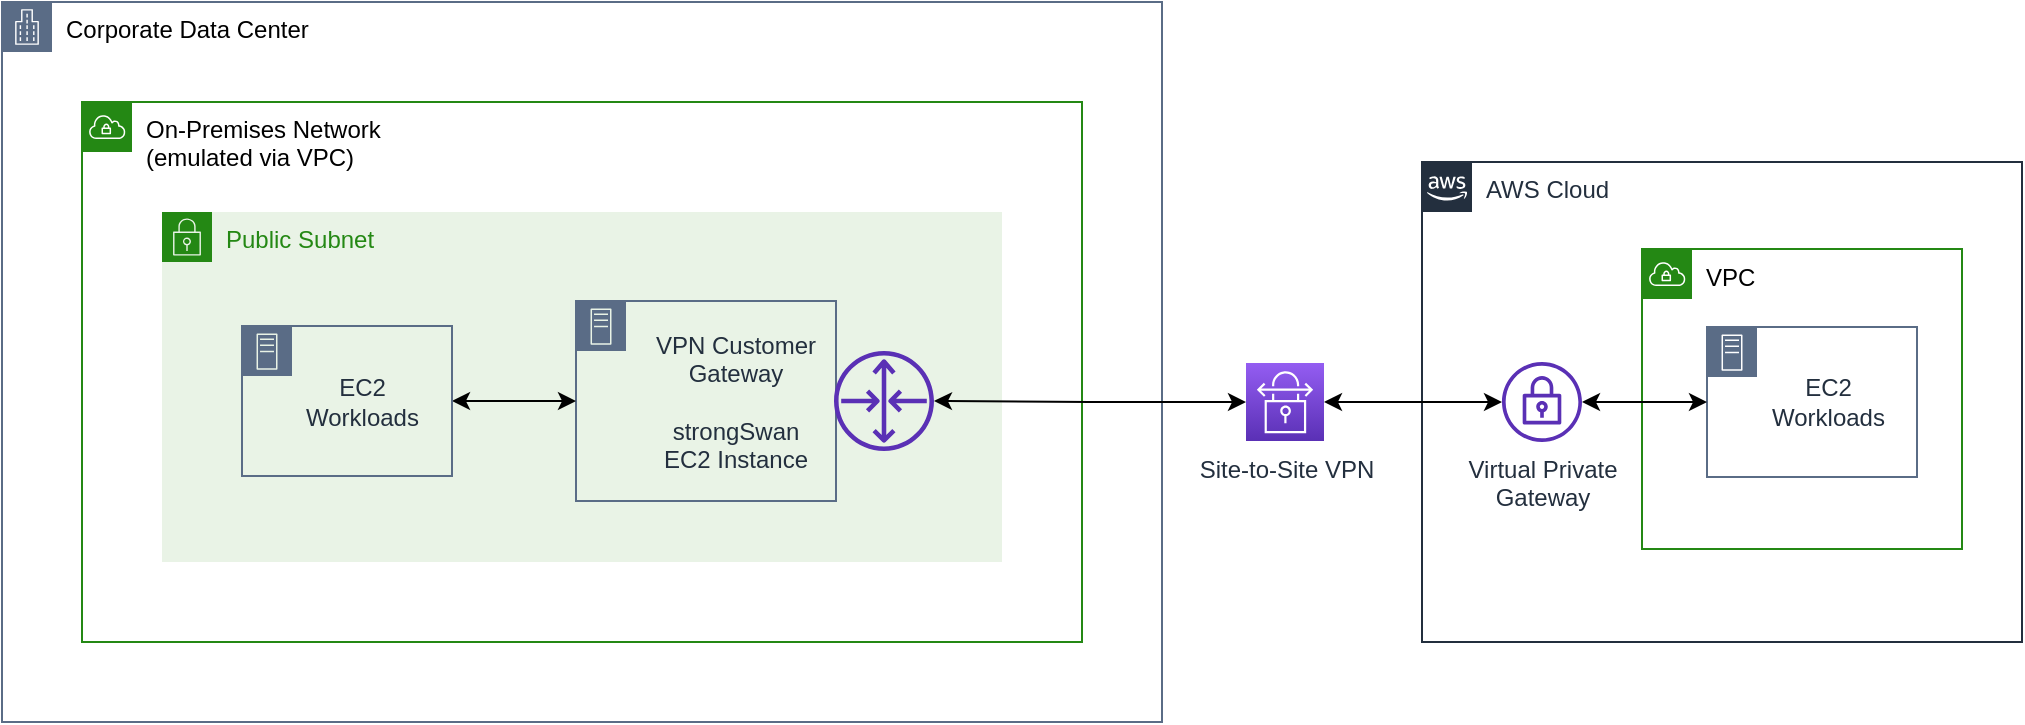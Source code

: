 <mxfile version="12.4.8" type="device" pages="3"><diagram id="5jQ2Nnp1mnisBjL2CA8B" name="vgw"><mxGraphModel dx="2036" dy="565" grid="1" gridSize="10" guides="1" tooltips="1" connect="1" arrows="1" fold="1" page="1" pageScale="1" pageWidth="850" pageHeight="1100" math="0" shadow="0"><root><mxCell id="0pur63wYTrSPoDyeX3vg-0"/><mxCell id="0pur63wYTrSPoDyeX3vg-1" parent="0pur63wYTrSPoDyeX3vg-0"/><mxCell id="vWGcp7IK90AZ6aX1Z7Qj-0" value="Corporate Data Center" style="points=[[0,0],[0.25,0],[0.5,0],[0.75,0],[1,0],[1,0.25],[1,0.5],[1,0.75],[1,1],[0.75,1],[0.5,1],[0.25,1],[0,1],[0,0.75],[0,0.5],[0,0.25]];outlineConnect=0;gradientColor=none;html=1;whiteSpace=wrap;fontSize=12;fontStyle=0;shape=mxgraph.aws4.group;grIcon=mxgraph.aws4.group_corporate_data_center;strokeColor=#5A6C86;fillColor=none;verticalAlign=top;align=left;spacingLeft=30;fontColor=#000000;dashed=0;" parent="0pur63wYTrSPoDyeX3vg-1" vertex="1"><mxGeometry x="-800" y="40" width="580" height="360" as="geometry"/></mxCell><mxCell id="vWGcp7IK90AZ6aX1Z7Qj-1" value="AWS Cloud" style="points=[[0,0],[0.25,0],[0.5,0],[0.75,0],[1,0],[1,0.25],[1,0.5],[1,0.75],[1,1],[0.75,1],[0.5,1],[0.25,1],[0,1],[0,0.75],[0,0.5],[0,0.25]];outlineConnect=0;gradientColor=none;html=1;whiteSpace=wrap;fontSize=12;fontStyle=0;shape=mxgraph.aws4.group;grIcon=mxgraph.aws4.group_aws_cloud_alt;strokeColor=#232F3E;fillColor=none;verticalAlign=top;align=left;spacingLeft=30;fontColor=#232F3E;dashed=0;" parent="0pur63wYTrSPoDyeX3vg-1" vertex="1"><mxGeometry x="-90" y="120" width="300" height="240" as="geometry"/></mxCell><mxCell id="vWGcp7IK90AZ6aX1Z7Qj-2" value="On-Premises Network&lt;br&gt;(emulated via VPC)" style="points=[[0,0],[0.25,0],[0.5,0],[0.75,0],[1,0],[1,0.25],[1,0.5],[1,0.75],[1,1],[0.75,1],[0.5,1],[0.25,1],[0,1],[0,0.75],[0,0.5],[0,0.25]];outlineConnect=0;gradientColor=none;html=1;whiteSpace=wrap;fontSize=12;fontStyle=0;shape=mxgraph.aws4.group;grIcon=mxgraph.aws4.group_vpc;strokeColor=#248814;fillColor=none;verticalAlign=top;align=left;spacingLeft=30;fontColor=#000000;dashed=0;" parent="0pur63wYTrSPoDyeX3vg-1" vertex="1"><mxGeometry x="-760" y="90" width="500" height="270" as="geometry"/></mxCell><mxCell id="vWGcp7IK90AZ6aX1Z7Qj-3" value="Public Subnet" style="points=[[0,0],[0.25,0],[0.5,0],[0.75,0],[1,0],[1,0.25],[1,0.5],[1,0.75],[1,1],[0.75,1],[0.5,1],[0.25,1],[0,1],[0,0.75],[0,0.5],[0,0.25]];outlineConnect=0;gradientColor=none;html=1;whiteSpace=wrap;fontSize=12;fontStyle=0;shape=mxgraph.aws4.group;grIcon=mxgraph.aws4.group_security_group;grStroke=0;strokeColor=#248814;fillColor=#E9F3E6;verticalAlign=top;align=left;spacingLeft=30;fontColor=#248814;dashed=0;" parent="0pur63wYTrSPoDyeX3vg-1" vertex="1"><mxGeometry x="-720" y="145" width="420" height="175" as="geometry"/></mxCell><mxCell id="vWGcp7IK90AZ6aX1Z7Qj-5" value="VPC" style="points=[[0,0],[0.25,0],[0.5,0],[0.75,0],[1,0],[1,0.25],[1,0.5],[1,0.75],[1,1],[0.75,1],[0.5,1],[0.25,1],[0,1],[0,0.75],[0,0.5],[0,0.25]];outlineConnect=0;gradientColor=none;html=1;whiteSpace=wrap;fontSize=12;fontStyle=0;shape=mxgraph.aws4.group;grIcon=mxgraph.aws4.group_vpc;strokeColor=#248814;fillColor=#ffffff;verticalAlign=top;align=left;spacingLeft=30;fontColor=#000000;dashed=0;" parent="0pur63wYTrSPoDyeX3vg-1" vertex="1"><mxGeometry x="20" y="163.5" width="160" height="150" as="geometry"/></mxCell><mxCell id="vWGcp7IK90AZ6aX1Z7Qj-6" style="edgeStyle=orthogonalEdgeStyle;rounded=0;orthogonalLoop=1;jettySize=auto;html=1;exitX=0.5;exitY=1;exitDx=0;exitDy=0;" parent="0pur63wYTrSPoDyeX3vg-1" source="vWGcp7IK90AZ6aX1Z7Qj-2" target="vWGcp7IK90AZ6aX1Z7Qj-2" edge="1"><mxGeometry relative="1" as="geometry"/></mxCell><mxCell id="vWGcp7IK90AZ6aX1Z7Qj-7" value="&lt;span style=&quot;color: rgb(35 , 47 , 62) ; white-space: nowrap&quot;&gt;VPN Customer &lt;br&gt;Gateway&lt;/span&gt;&lt;br style=&quot;color: rgb(35 , 47 , 62) ; white-space: nowrap&quot;&gt;&lt;span style=&quot;color: rgb(35 , 47 , 62) ; white-space: nowrap&quot;&gt;&lt;br&gt;strongSwan&lt;br&gt;EC2 Instance&lt;/span&gt;" style="points=[[0,0],[0.25,0],[0.5,0],[0.75,0],[1,0],[1,0.25],[1,0.5],[1,0.75],[1,1],[0.75,1],[0.5,1],[0.25,1],[0,1],[0,0.75],[0,0.5],[0,0.25]];outlineConnect=0;gradientColor=none;html=1;whiteSpace=wrap;fontSize=12;fontStyle=0;shape=mxgraph.aws4.group;grIcon=mxgraph.aws4.group_on_premise;strokeColor=#5A6C86;fillColor=none;verticalAlign=middle;align=center;spacingLeft=30;fontColor=#5A6C86;dashed=0;" parent="0pur63wYTrSPoDyeX3vg-1" vertex="1"><mxGeometry x="-513" y="189.5" width="130" height="100" as="geometry"/></mxCell><mxCell id="vWGcp7IK90AZ6aX1Z7Qj-8" value="&lt;div style=&quot;text-align: center&quot;&gt;&lt;font color=&quot;#232f3e&quot;&gt;&lt;span style=&quot;white-space: nowrap&quot;&gt;EC2&lt;/span&gt;&lt;/font&gt;&lt;/div&gt;&lt;div style=&quot;text-align: center&quot;&gt;&lt;font color=&quot;#232f3e&quot;&gt;&lt;span style=&quot;white-space: nowrap&quot;&gt;Workloads&lt;/span&gt;&lt;/font&gt;&lt;/div&gt;" style="points=[[0,0],[0.25,0],[0.5,0],[0.75,0],[1,0],[1,0.25],[1,0.5],[1,0.75],[1,1],[0.75,1],[0.5,1],[0.25,1],[0,1],[0,0.75],[0,0.5],[0,0.25]];outlineConnect=0;gradientColor=none;html=1;whiteSpace=wrap;fontSize=12;fontStyle=0;shape=mxgraph.aws4.group;grIcon=mxgraph.aws4.group_on_premise;strokeColor=#5A6C86;fillColor=none;verticalAlign=middle;align=left;spacingLeft=30;fontColor=#5A6C86;dashed=0;" parent="0pur63wYTrSPoDyeX3vg-1" vertex="1"><mxGeometry x="52.5" y="202.5" width="105" height="75" as="geometry"/></mxCell><mxCell id="vWGcp7IK90AZ6aX1Z7Qj-9" style="edgeStyle=orthogonalEdgeStyle;rounded=0;orthogonalLoop=1;jettySize=auto;html=1;startArrow=classic;startFill=1;" parent="0pur63wYTrSPoDyeX3vg-1" source="vWGcp7IK90AZ6aX1Z7Qj-10" target="5QGPXy4vXLDW5hvk6GiH-0" edge="1"><mxGeometry relative="1" as="geometry"/></mxCell><mxCell id="vWGcp7IK90AZ6aX1Z7Qj-13" style="edgeStyle=orthogonalEdgeStyle;rounded=0;orthogonalLoop=1;jettySize=auto;html=1;exitX=0;exitY=0.5;exitDx=0;exitDy=0;entryX=1;entryY=0.5;entryDx=0;entryDy=0;startArrow=classic;startFill=1;" parent="0pur63wYTrSPoDyeX3vg-1" source="vWGcp7IK90AZ6aX1Z7Qj-7" target="vWGcp7IK90AZ6aX1Z7Qj-14" edge="1"><mxGeometry relative="1" as="geometry"><mxPoint x="-570" y="270" as="sourcePoint"/><mxPoint x="-570" y="240" as="targetPoint"/><Array as="points"/></mxGeometry></mxCell><mxCell id="vWGcp7IK90AZ6aX1Z7Qj-14" value="&lt;div style=&quot;text-align: center&quot;&gt;&lt;font color=&quot;#232f3e&quot;&gt;&lt;span style=&quot;white-space: nowrap&quot;&gt;EC2&lt;/span&gt;&lt;/font&gt;&lt;/div&gt;&lt;div style=&quot;text-align: center&quot;&gt;&lt;font color=&quot;#232f3e&quot;&gt;&lt;span style=&quot;white-space: nowrap&quot;&gt;Workloads&lt;/span&gt;&lt;/font&gt;&lt;/div&gt;" style="points=[[0,0],[0.25,0],[0.5,0],[0.75,0],[1,0],[1,0.25],[1,0.5],[1,0.75],[1,1],[0.75,1],[0.5,1],[0.25,1],[0,1],[0,0.75],[0,0.5],[0,0.25]];outlineConnect=0;gradientColor=none;html=1;whiteSpace=wrap;fontSize=12;fontStyle=0;shape=mxgraph.aws4.group;grIcon=mxgraph.aws4.group_on_premise;strokeColor=#5A6C86;fillColor=none;verticalAlign=middle;align=left;spacingLeft=30;fontColor=#5A6C86;dashed=0;" parent="0pur63wYTrSPoDyeX3vg-1" vertex="1"><mxGeometry x="-680" y="202" width="105" height="75" as="geometry"/></mxCell><mxCell id="cZ7tL4BoS3bcEbapDIsm-0" value="Virtual Private&lt;br&gt;Gateway" style="outlineConnect=0;fontColor=#232F3E;gradientColor=none;fillColor=#5A30B5;strokeColor=none;dashed=0;verticalLabelPosition=bottom;verticalAlign=top;align=center;html=1;fontSize=12;fontStyle=0;aspect=fixed;pointerEvents=1;shape=mxgraph.aws4.vpn_gateway;" parent="0pur63wYTrSPoDyeX3vg-1" vertex="1"><mxGeometry x="-50" y="220" width="40" height="40" as="geometry"/></mxCell><mxCell id="cZ7tL4BoS3bcEbapDIsm-1" style="edgeStyle=orthogonalEdgeStyle;rounded=0;orthogonalLoop=1;jettySize=auto;html=1;startArrow=classic;startFill=1;" parent="0pur63wYTrSPoDyeX3vg-1" source="vWGcp7IK90AZ6aX1Z7Qj-8" target="cZ7tL4BoS3bcEbapDIsm-0" edge="1"><mxGeometry relative="1" as="geometry"><mxPoint x="127.5" y="241.5" as="sourcePoint"/><mxPoint x="-450" y="240.5" as="targetPoint"/></mxGeometry></mxCell><mxCell id="5QGPXy4vXLDW5hvk6GiH-0" value="" style="outlineConnect=0;fontColor=#232F3E;gradientColor=none;fillColor=#5A30B5;strokeColor=none;dashed=0;verticalLabelPosition=bottom;verticalAlign=top;align=center;html=1;fontSize=12;fontStyle=0;aspect=fixed;pointerEvents=1;shape=mxgraph.aws4.router;" vertex="1" parent="0pur63wYTrSPoDyeX3vg-1"><mxGeometry x="-384" y="214.5" width="50" height="50" as="geometry"/></mxCell><mxCell id="vWGcp7IK90AZ6aX1Z7Qj-10" value="Site-to-Site VPN" style="outlineConnect=0;fontColor=#232F3E;gradientColor=#945DF2;gradientDirection=north;fillColor=#5A30B5;strokeColor=#ffffff;dashed=0;verticalLabelPosition=bottom;verticalAlign=top;align=center;html=1;fontSize=12;fontStyle=0;aspect=fixed;shape=mxgraph.aws4.resourceIcon;resIcon=mxgraph.aws4.site_to_site_vpn;" parent="0pur63wYTrSPoDyeX3vg-1" vertex="1"><mxGeometry x="-178" y="220.5" width="39" height="39" as="geometry"/></mxCell><mxCell id="-zrJdum9GbV3VoCpJ76k-0" style="edgeStyle=orthogonalEdgeStyle;rounded=0;orthogonalLoop=1;jettySize=auto;html=1;startArrow=classic;startFill=1;" edge="1" parent="0pur63wYTrSPoDyeX3vg-1" source="cZ7tL4BoS3bcEbapDIsm-0" target="vWGcp7IK90AZ6aX1Z7Qj-10"><mxGeometry relative="1" as="geometry"><mxPoint x="30" y="239.5" as="sourcePoint"/><mxPoint x="-334" y="239.5" as="targetPoint"/></mxGeometry></mxCell></root></mxGraphModel></diagram><diagram id="5o8_hmVCGWG_EPiVB22h" name="tgw"><mxGraphModel dx="2431" dy="753" grid="1" gridSize="10" guides="1" tooltips="1" connect="1" arrows="1" fold="1" page="1" pageScale="1" pageWidth="850" pageHeight="1100" math="0" shadow="0"><root><mxCell id="0"/><mxCell id="1" parent="0"/><mxCell id="Xv0E44tpfuyMX54Cj9yb-16" value="Corporate Data Center" style="points=[[0,0],[0.25,0],[0.5,0],[0.75,0],[1,0],[1,0.25],[1,0.5],[1,0.75],[1,1],[0.75,1],[0.5,1],[0.25,1],[0,1],[0,0.75],[0,0.5],[0,0.25]];outlineConnect=0;gradientColor=none;html=1;whiteSpace=wrap;fontSize=12;fontStyle=0;shape=mxgraph.aws4.group;grIcon=mxgraph.aws4.group_corporate_data_center;strokeColor=#5A6C86;fillColor=none;verticalAlign=top;align=left;spacingLeft=30;fontColor=#000000;dashed=0;" parent="1" vertex="1"><mxGeometry x="-810" y="40" width="590" height="360" as="geometry"/></mxCell><mxCell id="Xv0E44tpfuyMX54Cj9yb-4" value="AWS Cloud" style="points=[[0,0],[0.25,0],[0.5,0],[0.75,0],[1,0],[1,0.25],[1,0.5],[1,0.75],[1,1],[0.75,1],[0.5,1],[0.25,1],[0,1],[0,0.75],[0,0.5],[0,0.25]];outlineConnect=0;gradientColor=none;html=1;whiteSpace=wrap;fontSize=12;fontStyle=0;shape=mxgraph.aws4.group;grIcon=mxgraph.aws4.group_aws_cloud_alt;strokeColor=#232F3E;fillColor=none;verticalAlign=top;align=left;spacingLeft=30;fontColor=#232F3E;dashed=0;" parent="1" vertex="1"><mxGeometry x="-64" y="120" width="354" height="240" as="geometry"/></mxCell><mxCell id="Xv0E44tpfuyMX54Cj9yb-2" value="On-Premises Network&lt;br&gt;(emulated via VPC)" style="points=[[0,0],[0.25,0],[0.5,0],[0.75,0],[1,0],[1,0.25],[1,0.5],[1,0.75],[1,1],[0.75,1],[0.5,1],[0.25,1],[0,1],[0,0.75],[0,0.5],[0,0.25]];outlineConnect=0;gradientColor=none;html=1;whiteSpace=wrap;fontSize=12;fontStyle=0;shape=mxgraph.aws4.group;grIcon=mxgraph.aws4.group_vpc;strokeColor=#248814;fillColor=none;verticalAlign=top;align=left;spacingLeft=30;fontColor=#000000;dashed=0;" parent="1" vertex="1"><mxGeometry x="-760" y="90" width="490" height="270" as="geometry"/></mxCell><mxCell id="Xv0E44tpfuyMX54Cj9yb-3" value="Public Subnet" style="points=[[0,0],[0.25,0],[0.5,0],[0.75,0],[1,0],[1,0.25],[1,0.5],[1,0.75],[1,1],[0.75,1],[0.5,1],[0.25,1],[0,1],[0,0.75],[0,0.5],[0,0.25]];outlineConnect=0;gradientColor=none;html=1;whiteSpace=wrap;fontSize=12;fontStyle=0;shape=mxgraph.aws4.group;grIcon=mxgraph.aws4.group_security_group;grStroke=0;strokeColor=#248814;fillColor=#E9F3E6;verticalAlign=top;align=left;spacingLeft=30;fontColor=#248814;dashed=0;" parent="1" vertex="1"><mxGeometry x="-720" y="145" width="410" height="175" as="geometry"/></mxCell><mxCell id="Xv0E44tpfuyMX54Cj9yb-13" value="VPC" style="points=[[0,0],[0.25,0],[0.5,0],[0.75,0],[1,0],[1,0.25],[1,0.5],[1,0.75],[1,1],[0.75,1],[0.5,1],[0.25,1],[0,1],[0,0.75],[0,0.5],[0,0.25]];outlineConnect=0;gradientColor=none;html=1;whiteSpace=wrap;fontSize=12;fontStyle=0;shape=mxgraph.aws4.group;grIcon=mxgraph.aws4.group_vpc;strokeColor=#248814;fillColor=none;verticalAlign=top;align=left;spacingLeft=30;fontColor=#AAB7B8;dashed=0;" parent="1" vertex="1"><mxGeometry x="90" y="173" width="170" height="150" as="geometry"/></mxCell><mxCell id="Xv0E44tpfuyMX54Cj9yb-1" value="VPC" style="points=[[0,0],[0.25,0],[0.5,0],[0.75,0],[1,0],[1,0.25],[1,0.5],[1,0.75],[1,1],[0.75,1],[0.5,1],[0.25,1],[0,1],[0,0.75],[0,0.5],[0,0.25]];outlineConnect=0;gradientColor=none;html=1;whiteSpace=wrap;fontSize=12;fontStyle=0;shape=mxgraph.aws4.group;grIcon=mxgraph.aws4.group_vpc;strokeColor=#248814;fillColor=#ffffff;verticalAlign=top;align=left;spacingLeft=30;fontColor=#000000;dashed=0;" parent="1" vertex="1"><mxGeometry x="80" y="163" width="170" height="150" as="geometry"/></mxCell><mxCell id="Xv0E44tpfuyMX54Cj9yb-20" value="&lt;div style=&quot;text-align: center&quot;&gt;&lt;font color=&quot;#232f3e&quot;&gt;&lt;span style=&quot;white-space: nowrap&quot;&gt;EC2&lt;/span&gt;&lt;/font&gt;&lt;/div&gt;&lt;div style=&quot;text-align: center&quot;&gt;&lt;font color=&quot;#232f3e&quot;&gt;&lt;span style=&quot;white-space: nowrap&quot;&gt;Workloads&lt;/span&gt;&lt;/font&gt;&lt;/div&gt;" style="points=[[0,0],[0.25,0],[0.5,0],[0.75,0],[1,0],[1,0.25],[1,0.5],[1,0.75],[1,1],[0.75,1],[0.5,1],[0.25,1],[0,1],[0,0.75],[0,0.5],[0,0.25]];outlineConnect=0;gradientColor=none;html=1;whiteSpace=wrap;fontSize=12;fontStyle=0;shape=mxgraph.aws4.group;grIcon=mxgraph.aws4.group_on_premise;strokeColor=#5A6C86;fillColor=none;verticalAlign=middle;align=left;spacingLeft=30;fontColor=#5A6C86;dashed=0;" parent="1" vertex="1"><mxGeometry x="117.5" y="202" width="105" height="75" as="geometry"/></mxCell><mxCell id="Xv0E44tpfuyMX54Cj9yb-27" style="edgeStyle=orthogonalEdgeStyle;rounded=0;orthogonalLoop=1;jettySize=auto;html=1;exitX=0;exitY=0.5;exitDx=0;exitDy=0;entryX=1;entryY=0.5;entryDx=0;entryDy=0;startArrow=classic;startFill=1;" parent="1" source="-kB4tZfBfiZWV31Skt6w-1" target="44F-KqRD8klzj-hfMFnR-1" edge="1"><mxGeometry relative="1" as="geometry"><mxPoint x="-500" y="240" as="sourcePoint"/><mxPoint x="-570" y="240" as="targetPoint"/><Array as="points"/></mxGeometry></mxCell><mxCell id="44F-KqRD8klzj-hfMFnR-1" value="&lt;div style=&quot;text-align: center&quot;&gt;&lt;font color=&quot;#232f3e&quot;&gt;&lt;span style=&quot;white-space: nowrap&quot;&gt;EC2&lt;/span&gt;&lt;/font&gt;&lt;/div&gt;&lt;div style=&quot;text-align: center&quot;&gt;&lt;font color=&quot;#232f3e&quot;&gt;&lt;span style=&quot;white-space: nowrap&quot;&gt;Workloads&lt;/span&gt;&lt;/font&gt;&lt;/div&gt;" style="points=[[0,0],[0.25,0],[0.5,0],[0.75,0],[1,0],[1,0.25],[1,0.5],[1,0.75],[1,1],[0.75,1],[0.5,1],[0.25,1],[0,1],[0,0.75],[0,0.5],[0,0.25]];outlineConnect=0;gradientColor=none;html=1;whiteSpace=wrap;fontSize=12;fontStyle=0;shape=mxgraph.aws4.group;grIcon=mxgraph.aws4.group_on_premise;strokeColor=#5A6C86;fillColor=none;verticalAlign=middle;align=left;spacingLeft=30;fontColor=#5A6C86;dashed=0;" parent="1" vertex="1"><mxGeometry x="-696" y="202" width="105" height="75" as="geometry"/></mxCell><mxCell id="-kB4tZfBfiZWV31Skt6w-1" value="&lt;span style=&quot;color: rgb(35 , 47 , 62) ; white-space: nowrap&quot;&gt;VPN Customer &lt;br&gt;Gateway&lt;/span&gt;&lt;br style=&quot;color: rgb(35 , 47 , 62) ; white-space: nowrap&quot;&gt;&lt;span style=&quot;color: rgb(35 , 47 , 62) ; white-space: nowrap&quot;&gt;&lt;br&gt;strongSwan&lt;br&gt;EC2 Instance&lt;/span&gt;" style="points=[[0,0],[0.25,0],[0.5,0],[0.75,0],[1,0],[1,0.25],[1,0.5],[1,0.75],[1,1],[0.75,1],[0.5,1],[0.25,1],[0,1],[0,0.75],[0,0.5],[0,0.25]];outlineConnect=0;gradientColor=none;html=1;whiteSpace=wrap;fontSize=12;fontStyle=0;shape=mxgraph.aws4.group;grIcon=mxgraph.aws4.group_on_premise;strokeColor=#5A6C86;fillColor=none;verticalAlign=middle;align=center;spacingLeft=30;fontColor=#5A6C86;dashed=0;" vertex="1" parent="1"><mxGeometry x="-535" y="189.5" width="130" height="100" as="geometry"/></mxCell><mxCell id="guSA0nrD_9Cx2Wx3tY7G-1" value="" style="outlineConnect=0;fontColor=#232F3E;gradientColor=none;fillColor=#5A30B5;strokeColor=none;dashed=0;verticalLabelPosition=bottom;verticalAlign=top;align=center;html=1;fontSize=12;fontStyle=0;aspect=fixed;pointerEvents=1;shape=mxgraph.aws4.router;" vertex="1" parent="1"><mxGeometry x="-405" y="214.5" width="50" height="50" as="geometry"/></mxCell><mxCell id="guSA0nrD_9Cx2Wx3tY7G-2" style="edgeStyle=orthogonalEdgeStyle;rounded=0;orthogonalLoop=1;jettySize=auto;html=1;startArrow=classic;startFill=1;" edge="1" parent="1" source="Xv0E44tpfuyMX54Cj9yb-10" target="guSA0nrD_9Cx2Wx3tY7G-1"><mxGeometry relative="1" as="geometry"><mxPoint x="171.5" y="240" as="sourcePoint"/><mxPoint x="-370" y="240" as="targetPoint"/></mxGeometry></mxCell><mxCell id="Xv0E44tpfuyMX54Cj9yb-9" value="Transit Gateway" style="outlineConnect=0;fontColor=#232F3E;gradientColor=#945DF2;gradientDirection=north;fillColor=#5A30B5;strokeColor=#ffffff;dashed=0;verticalLabelPosition=bottom;verticalAlign=top;align=center;html=1;fontSize=12;fontStyle=0;aspect=fixed;shape=mxgraph.aws4.resourceIcon;resIcon=mxgraph.aws4.transit_gateway;" parent="1" vertex="1"><mxGeometry x="-24" y="219.5" width="40" height="40" as="geometry"/></mxCell><mxCell id="Xv0E44tpfuyMX54Cj9yb-10" value="Site-to-Site VPN" style="outlineConnect=0;fontColor=#232F3E;gradientColor=#945DF2;gradientDirection=north;fillColor=#5A30B5;strokeColor=#ffffff;dashed=0;verticalLabelPosition=bottom;verticalAlign=top;align=center;html=1;fontSize=12;fontStyle=0;aspect=fixed;shape=mxgraph.aws4.resourceIcon;resIcon=mxgraph.aws4.site_to_site_vpn;" parent="1" vertex="1"><mxGeometry x="-164" y="219.5" width="39" height="39" as="geometry"/></mxCell><mxCell id="l8NfLEtigY46xCgVB3sF-1" style="edgeStyle=orthogonalEdgeStyle;rounded=0;orthogonalLoop=1;jettySize=auto;html=1;startArrow=classic;startFill=1;" edge="1" parent="1" source="Xv0E44tpfuyMX54Cj9yb-20" target="Xv0E44tpfuyMX54Cj9yb-10"><mxGeometry relative="1" as="geometry"><mxPoint x="171.5" y="239" as="sourcePoint"/><mxPoint x="-355" y="239" as="targetPoint"/></mxGeometry></mxCell></root></mxGraphModel></diagram><diagram id="Bl-fNvTPQHAJQ1U-bdFt" name="diy"><mxGraphModel dx="2036" dy="565" grid="1" gridSize="10" guides="1" tooltips="1" connect="1" arrows="1" fold="1" page="1" pageScale="1" pageWidth="850" pageHeight="1100" math="0" shadow="0"><root><mxCell id="OXNFwbudsZal5RX0qPfo-0"/><mxCell id="OXNFwbudsZal5RX0qPfo-1" parent="OXNFwbudsZal5RX0qPfo-0"/><mxCell id="Ud_WGQ0C17zBcF3-a8-S-1" value="AWS Cloud" style="points=[[0,0],[0.25,0],[0.5,0],[0.75,0],[1,0],[1,0.25],[1,0.5],[1,0.75],[1,1],[0.75,1],[0.5,1],[0.25,1],[0,1],[0,0.75],[0,0.5],[0,0.25]];outlineConnect=0;gradientColor=none;html=1;whiteSpace=wrap;fontSize=12;fontStyle=0;shape=mxgraph.aws4.group;grIcon=mxgraph.aws4.group_aws_cloud_alt;strokeColor=#232F3E;fillColor=none;verticalAlign=top;align=left;spacingLeft=30;fontColor=#232F3E;dashed=0;" parent="OXNFwbudsZal5RX0qPfo-1" vertex="1"><mxGeometry x="-800" y="45" width="1240" height="335" as="geometry"/></mxCell><mxCell id="Ud_WGQ0C17zBcF3-a8-S-19" value="VPC 2" style="points=[[0,0],[0.25,0],[0.5,0],[0.75,0],[1,0],[1,0.25],[1,0.5],[1,0.75],[1,1],[0.75,1],[0.5,1],[0.25,1],[0,1],[0,0.75],[0,0.5],[0,0.25]];outlineConnect=0;gradientColor=none;html=1;whiteSpace=wrap;fontSize=12;fontStyle=0;shape=mxgraph.aws4.group;grIcon=mxgraph.aws4.group_vpc;strokeColor=#248814;fillColor=none;verticalAlign=top;align=left;spacingLeft=30;fontColor=#000000;dashed=0;" parent="OXNFwbudsZal5RX0qPfo-1" vertex="1"><mxGeometry x="-220" y="90" width="460" height="260" as="geometry"/></mxCell><mxCell id="Ud_WGQ0C17zBcF3-a8-S-2" value="VPC 1" style="points=[[0,0],[0.25,0],[0.5,0],[0.75,0],[1,0],[1,0.25],[1,0.5],[1,0.75],[1,1],[0.75,1],[0.5,1],[0.25,1],[0,1],[0,0.75],[0,0.5],[0,0.25]];outlineConnect=0;gradientColor=none;html=1;whiteSpace=wrap;fontSize=12;fontStyle=0;shape=mxgraph.aws4.group;grIcon=mxgraph.aws4.group_vpc;strokeColor=#248814;fillColor=none;verticalAlign=top;align=left;spacingLeft=30;fontColor=#000000;dashed=0;" parent="OXNFwbudsZal5RX0qPfo-1" vertex="1"><mxGeometry x="-770" y="90" width="460" height="260" as="geometry"/></mxCell><mxCell id="Ud_WGQ0C17zBcF3-a8-S-3" value="Public Subnet" style="points=[[0,0],[0.25,0],[0.5,0],[0.75,0],[1,0],[1,0.25],[1,0.5],[1,0.75],[1,1],[0.75,1],[0.5,1],[0.25,1],[0,1],[0,0.75],[0,0.5],[0,0.25]];outlineConnect=0;gradientColor=none;html=1;whiteSpace=wrap;fontSize=12;fontStyle=0;shape=mxgraph.aws4.group;grIcon=mxgraph.aws4.group_security_group;grStroke=0;strokeColor=#248814;fillColor=#E9F3E6;verticalAlign=top;align=left;spacingLeft=30;fontColor=#248814;dashed=0;" parent="OXNFwbudsZal5RX0qPfo-1" vertex="1"><mxGeometry x="-720" y="145" width="380" height="175" as="geometry"/></mxCell><mxCell id="Ud_WGQ0C17zBcF3-a8-S-6" style="edgeStyle=orthogonalEdgeStyle;rounded=0;orthogonalLoop=1;jettySize=auto;html=1;exitX=0.5;exitY=1;exitDx=0;exitDy=0;" parent="OXNFwbudsZal5RX0qPfo-1" source="Ud_WGQ0C17zBcF3-a8-S-2" target="Ud_WGQ0C17zBcF3-a8-S-2" edge="1"><mxGeometry relative="1" as="geometry"/></mxCell><mxCell id="Ud_WGQ0C17zBcF3-a8-S-7" value="&lt;span style=&quot;color: rgb(35 , 47 , 62) ; text-align: center ; white-space: nowrap&quot;&gt;VPN Gateway&lt;/span&gt;&lt;br style=&quot;color: rgb(35 , 47 , 62) ; text-align: center ; white-space: nowrap&quot;&gt;&lt;span style=&quot;color: rgb(35 , 47 , 62) ; white-space: nowrap&quot;&gt;&lt;br&gt;&lt;div style=&quot;text-align: center&quot;&gt;&lt;span&gt;strongSwan&lt;/span&gt;&lt;/div&gt;&lt;div style=&quot;text-align: center&quot;&gt;&lt;span&gt;EC2 Instance&lt;/span&gt;&lt;/div&gt;&lt;/span&gt;" style="points=[[0,0],[0.25,0],[0.5,0],[0.75,0],[1,0],[1,0.25],[1,0.5],[1,0.75],[1,1],[0.75,1],[0.5,1],[0.25,1],[0,1],[0,0.75],[0,0.5],[0,0.25]];outlineConnect=0;gradientColor=none;html=1;whiteSpace=wrap;fontSize=12;fontStyle=0;shape=mxgraph.aws4.group;grIcon=mxgraph.aws4.group_on_premise;strokeColor=#5A6C86;fillColor=none;verticalAlign=middle;align=left;spacingLeft=30;fontColor=#5A6C86;dashed=0;" parent="OXNFwbudsZal5RX0qPfo-1" vertex="1"><mxGeometry x="-506" y="200" width="130" height="80" as="geometry"/></mxCell><mxCell id="Ud_WGQ0C17zBcF3-a8-S-13" style="edgeStyle=orthogonalEdgeStyle;rounded=0;orthogonalLoop=1;jettySize=auto;html=1;exitX=0;exitY=0.5;exitDx=0;exitDy=0;entryX=1;entryY=0.5;entryDx=0;entryDy=0;startArrow=classic;startFill=1;" parent="OXNFwbudsZal5RX0qPfo-1" source="Ud_WGQ0C17zBcF3-a8-S-7" target="Ud_WGQ0C17zBcF3-a8-S-14" edge="1"><mxGeometry relative="1" as="geometry"><mxPoint x="-570" y="270" as="sourcePoint"/><mxPoint x="-570" y="240" as="targetPoint"/><Array as="points"/></mxGeometry></mxCell><mxCell id="Ud_WGQ0C17zBcF3-a8-S-14" value="&lt;div style=&quot;text-align: center&quot;&gt;&lt;font color=&quot;#232f3e&quot;&gt;&lt;span style=&quot;white-space: nowrap&quot;&gt;EC2&lt;/span&gt;&lt;/font&gt;&lt;/div&gt;&lt;div style=&quot;text-align: center&quot;&gt;&lt;font color=&quot;#232f3e&quot;&gt;&lt;span style=&quot;white-space: nowrap&quot;&gt;Workloads&lt;/span&gt;&lt;/font&gt;&lt;/div&gt;" style="points=[[0,0],[0.25,0],[0.5,0],[0.75,0],[1,0],[1,0.25],[1,0.5],[1,0.75],[1,1],[0.75,1],[0.5,1],[0.25,1],[0,1],[0,0.75],[0,0.5],[0,0.25]];outlineConnect=0;gradientColor=none;html=1;whiteSpace=wrap;fontSize=12;fontStyle=0;shape=mxgraph.aws4.group;grIcon=mxgraph.aws4.group_on_premise;strokeColor=#5A6C86;fillColor=none;verticalAlign=middle;align=left;spacingLeft=30;fontColor=#5A6C86;dashed=0;" parent="OXNFwbudsZal5RX0qPfo-1" vertex="1"><mxGeometry x="-680" y="202" width="105" height="75" as="geometry"/></mxCell><mxCell id="Ud_WGQ0C17zBcF3-a8-S-15" value="Public Subnet" style="points=[[0,0],[0.25,0],[0.5,0],[0.75,0],[1,0],[1,0.25],[1,0.5],[1,0.75],[1,1],[0.75,1],[0.5,1],[0.25,1],[0,1],[0,0.75],[0,0.5],[0,0.25]];outlineConnect=0;gradientColor=none;html=1;whiteSpace=wrap;fontSize=12;fontStyle=0;shape=mxgraph.aws4.group;grIcon=mxgraph.aws4.group_security_group;grStroke=0;strokeColor=#248814;fillColor=#E9F3E6;verticalAlign=top;align=left;spacingLeft=30;fontColor=#248814;dashed=0;" parent="OXNFwbudsZal5RX0qPfo-1" vertex="1"><mxGeometry x="-195" y="145" width="380" height="175" as="geometry"/></mxCell><mxCell id="Ud_WGQ0C17zBcF3-a8-S-16" value="&lt;span style=&quot;color: rgb(35 , 47 , 62) ; text-align: center ; white-space: nowrap&quot;&gt;VPN Gateway&lt;/span&gt;&lt;br style=&quot;color: rgb(35 , 47 , 62) ; text-align: center ; white-space: nowrap&quot;&gt;&lt;span style=&quot;color: rgb(35 , 47 , 62) ; white-space: nowrap&quot;&gt;&lt;br&gt;&lt;div style=&quot;text-align: center&quot;&gt;&lt;span&gt;strongSwan&lt;/span&gt;&lt;/div&gt;&lt;div style=&quot;text-align: center&quot;&gt;&lt;span&gt;EC2 Instance&lt;/span&gt;&lt;/div&gt;&lt;/span&gt;" style="points=[[0,0],[0.25,0],[0.5,0],[0.75,0],[1,0],[1,0.25],[1,0.5],[1,0.75],[1,1],[0.75,1],[0.5,1],[0.25,1],[0,1],[0,0.75],[0,0.5],[0,0.25]];outlineConnect=0;gradientColor=none;html=1;whiteSpace=wrap;fontSize=12;fontStyle=0;shape=mxgraph.aws4.group;grIcon=mxgraph.aws4.group_on_premise;strokeColor=#5A6C86;fillColor=none;verticalAlign=middle;align=left;spacingLeft=30;fontColor=#5A6C86;dashed=0;" parent="OXNFwbudsZal5RX0qPfo-1" vertex="1"><mxGeometry x="-145" y="200" width="130" height="80" as="geometry"/></mxCell><mxCell id="Ud_WGQ0C17zBcF3-a8-S-17" style="edgeStyle=orthogonalEdgeStyle;rounded=0;orthogonalLoop=1;jettySize=auto;html=1;exitX=1;exitY=0.5;exitDx=0;exitDy=0;entryX=0;entryY=0.5;entryDx=0;entryDy=0;startArrow=classic;startFill=1;" parent="OXNFwbudsZal5RX0qPfo-1" source="Ud_WGQ0C17zBcF3-a8-S-16" target="Ud_WGQ0C17zBcF3-a8-S-18" edge="1"><mxGeometry relative="1" as="geometry"><mxPoint x="-45" y="270" as="sourcePoint"/><mxPoint x="-45" y="240" as="targetPoint"/><Array as="points"/></mxGeometry></mxCell><mxCell id="Ud_WGQ0C17zBcF3-a8-S-18" value="&lt;div style=&quot;text-align: center&quot;&gt;&lt;font color=&quot;#232f3e&quot;&gt;&lt;span style=&quot;white-space: nowrap&quot;&gt;EC2&lt;/span&gt;&lt;/font&gt;&lt;/div&gt;&lt;div style=&quot;text-align: center&quot;&gt;&lt;font color=&quot;#232f3e&quot;&gt;&lt;span style=&quot;white-space: nowrap&quot;&gt;Workloads&lt;/span&gt;&lt;/font&gt;&lt;/div&gt;" style="points=[[0,0],[0.25,0],[0.5,0],[0.75,0],[1,0],[1,0.25],[1,0.5],[1,0.75],[1,1],[0.75,1],[0.5,1],[0.25,1],[0,1],[0,0.75],[0,0.5],[0,0.25]];outlineConnect=0;gradientColor=none;html=1;whiteSpace=wrap;fontSize=12;fontStyle=0;shape=mxgraph.aws4.group;grIcon=mxgraph.aws4.group_on_premise;strokeColor=#5A6C86;fillColor=none;verticalAlign=middle;align=left;spacingLeft=30;fontColor=#5A6C86;dashed=0;" parent="OXNFwbudsZal5RX0qPfo-1" vertex="1"><mxGeometry x="35" y="202" width="105" height="75" as="geometry"/></mxCell><mxCell id="Ud_WGQ0C17zBcF3-a8-S-9" style="edgeStyle=orthogonalEdgeStyle;rounded=0;orthogonalLoop=1;jettySize=auto;html=1;startArrow=classic;startFill=1;exitX=0;exitY=0.5;exitDx=0;exitDy=0;" parent="OXNFwbudsZal5RX0qPfo-1" source="Ud_WGQ0C17zBcF3-a8-S-16" target="Ud_WGQ0C17zBcF3-a8-S-7" edge="1"><mxGeometry relative="1" as="geometry"><mxPoint x="207.5" y="240" as="sourcePoint"/></mxGeometry></mxCell><mxCell id="_yJdk0L1G3WlGBdFUob5-0" value="VPN&lt;br&gt;Connection" style="text;html=1;resizable=0;points=[];align=center;verticalAlign=middle;labelBackgroundColor=#ffffff;" parent="Ud_WGQ0C17zBcF3-a8-S-9" vertex="1" connectable="0"><mxGeometry x="0.049" y="1" relative="1" as="geometry"><mxPoint as="offset"/></mxGeometry></mxCell></root></mxGraphModel></diagram></mxfile>
